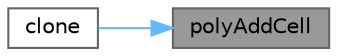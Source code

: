 digraph "polyAddCell"
{
 // LATEX_PDF_SIZE
  bgcolor="transparent";
  edge [fontname=Helvetica,fontsize=10,labelfontname=Helvetica,labelfontsize=10];
  node [fontname=Helvetica,fontsize=10,shape=box,height=0.2,width=0.4];
  rankdir="RL";
  Node1 [id="Node000001",label="polyAddCell",height=0.2,width=0.4,color="gray40", fillcolor="grey60", style="filled", fontcolor="black",tooltip=" "];
  Node1 -> Node2 [id="edge1_Node000001_Node000002",dir="back",color="steelblue1",style="solid",tooltip=" "];
  Node2 [id="Node000002",label="clone",height=0.2,width=0.4,color="grey40", fillcolor="white", style="filled",URL="$classFoam_1_1polyAddCell.html#a75b25fc876ff1cd0d7aaac3a9a6fba97",tooltip=" "];
}
